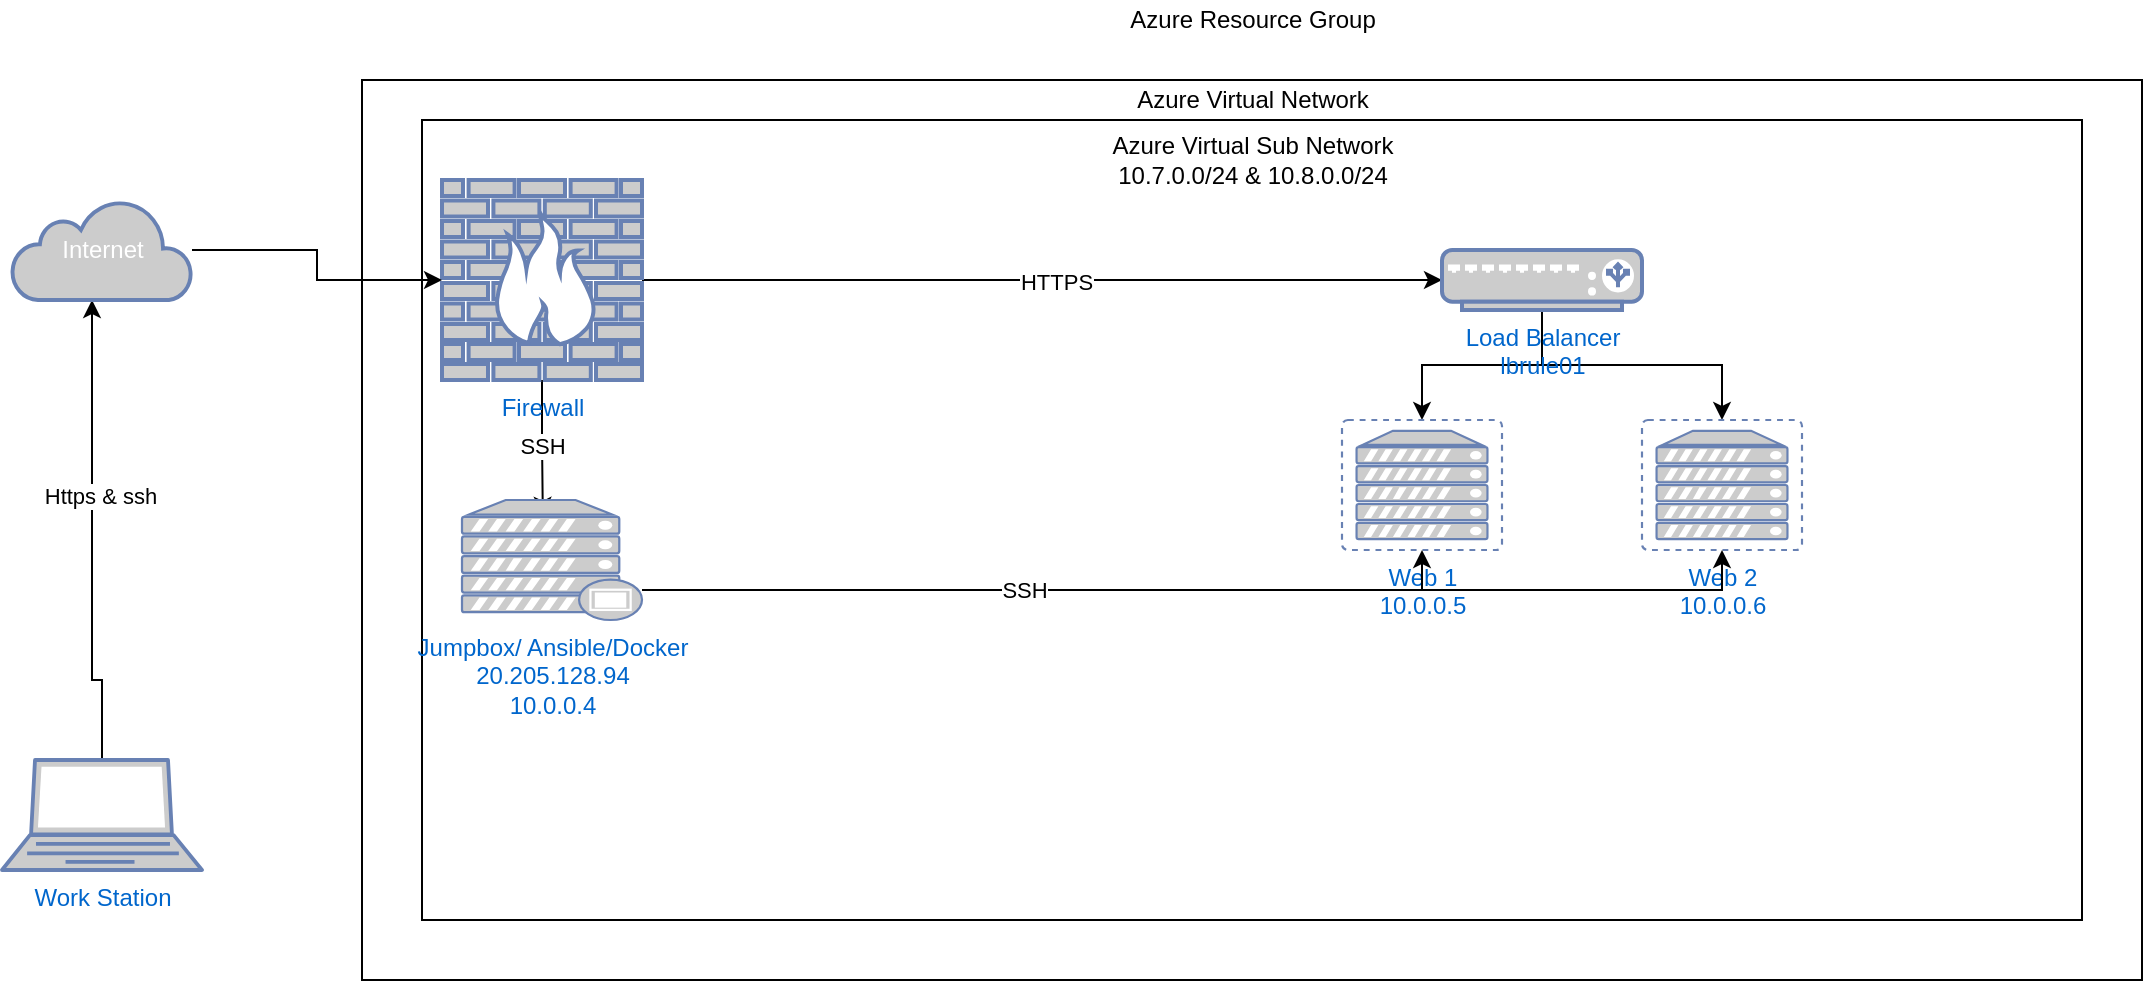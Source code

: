 <mxfile version="18.1.1" type="google"><diagram name="Page-1" id="822b0af5-4adb-64df-f703-e8dfc1f81529"><mxGraphModel grid="1" page="1" gridSize="10" guides="1" tooltips="1" connect="1" arrows="1" fold="1" pageScale="1" pageWidth="1100" pageHeight="850" background="none" math="0" shadow="0"><root><mxCell id="0"/><mxCell id="1" parent="0"/><mxCell id="u1eBZ2vjBz7Umj29J9eW-7" value="" style="edgeStyle=orthogonalEdgeStyle;rounded=0;orthogonalLoop=1;jettySize=auto;html=1;" edge="1" parent="1" source="u1eBZ2vjBz7Umj29J9eW-1" target="u1eBZ2vjBz7Umj29J9eW-3"><mxGeometry relative="1" as="geometry"><Array as="points"><mxPoint x="60" y="700"/><mxPoint x="55" y="700"/></Array></mxGeometry></mxCell><mxCell id="u1eBZ2vjBz7Umj29J9eW-8" value="Https &amp;amp; ssh" style="edgeLabel;html=1;align=center;verticalAlign=middle;resizable=0;points=[];" connectable="0" vertex="1" parent="u1eBZ2vjBz7Umj29J9eW-7"><mxGeometry x="0.166" y="-4" relative="1" as="geometry"><mxPoint as="offset"/></mxGeometry></mxCell><mxCell id="u1eBZ2vjBz7Umj29J9eW-1" value="Work Station&lt;br&gt;" style="fontColor=#0066CC;verticalAlign=top;verticalLabelPosition=bottom;labelPosition=center;align=center;html=1;outlineConnect=0;fillColor=#CCCCCC;strokeColor=#6881B3;gradientColor=none;gradientDirection=north;strokeWidth=2;shape=mxgraph.networks.laptop;" vertex="1" parent="1"><mxGeometry x="10" y="740" width="100" height="55" as="geometry"/></mxCell><mxCell id="u1eBZ2vjBz7Umj29J9eW-3" value="Internet&lt;br&gt;" style="html=1;outlineConnect=0;fillColor=#CCCCCC;strokeColor=#6881B3;gradientColor=none;gradientDirection=north;strokeWidth=2;shape=mxgraph.networks.cloud;fontColor=#ffffff;" vertex="1" parent="1"><mxGeometry x="15" y="460" width="90" height="50" as="geometry"/></mxCell><mxCell id="u1eBZ2vjBz7Umj29J9eW-4" value="" style="rounded=0;whiteSpace=wrap;html=1;" vertex="1" parent="1"><mxGeometry x="490" y="560" width="120" height="60" as="geometry"/></mxCell><mxCell id="u1eBZ2vjBz7Umj29J9eW-5" value="" style="rounded=0;whiteSpace=wrap;html=1;" vertex="1" parent="1"><mxGeometry x="190" y="400" width="890" height="450" as="geometry"/></mxCell><mxCell id="u1eBZ2vjBz7Umj29J9eW-9" value="" style="rounded=0;whiteSpace=wrap;html=1;" vertex="1" parent="1"><mxGeometry x="220" y="420" width="830" height="400" as="geometry"/></mxCell><mxCell id="u1eBZ2vjBz7Umj29J9eW-10" value="Azure Resource Group" style="text;html=1;align=center;verticalAlign=middle;resizable=0;points=[];autosize=1;strokeColor=none;fillColor=none;" vertex="1" parent="1"><mxGeometry x="565" y="360" width="140" height="20" as="geometry"/></mxCell><mxCell id="u1eBZ2vjBz7Umj29J9eW-12" value="Azure Virtual Network" style="text;html=1;align=center;verticalAlign=middle;resizable=0;points=[];autosize=1;strokeColor=none;fillColor=none;" vertex="1" parent="1"><mxGeometry x="570" y="400" width="130" height="20" as="geometry"/></mxCell><mxCell id="u1eBZ2vjBz7Umj29J9eW-13" value="Azure Virtual Sub Network&lt;br&gt;10.7.0.0/24 &amp;amp; 10.8.0.0/24" style="text;html=1;align=center;verticalAlign=middle;resizable=0;points=[];autosize=1;strokeColor=none;fillColor=none;" vertex="1" parent="1"><mxGeometry x="555" y="425" width="160" height="30" as="geometry"/></mxCell><mxCell id="u1eBZ2vjBz7Umj29J9eW-17" style="edgeStyle=orthogonalEdgeStyle;rounded=0;orthogonalLoop=1;jettySize=auto;html=1;" edge="1" parent="1" source="u1eBZ2vjBz7Umj29J9eW-15" target="u1eBZ2vjBz7Umj29J9eW-16"><mxGeometry relative="1" as="geometry"/></mxCell><mxCell id="u1eBZ2vjBz7Umj29J9eW-18" value="HTTPS" style="edgeLabel;html=1;align=center;verticalAlign=middle;resizable=0;points=[];" connectable="0" vertex="1" parent="u1eBZ2vjBz7Umj29J9eW-17"><mxGeometry x="0.034" y="-1" relative="1" as="geometry"><mxPoint as="offset"/></mxGeometry></mxCell><mxCell id="u1eBZ2vjBz7Umj29J9eW-27" value="SSH" style="edgeStyle=orthogonalEdgeStyle;rounded=0;orthogonalLoop=1;jettySize=auto;html=1;entryX=0.449;entryY=0.123;entryDx=0;entryDy=0;entryPerimeter=0;" edge="1" parent="1" source="u1eBZ2vjBz7Umj29J9eW-15" target="u1eBZ2vjBz7Umj29J9eW-26"><mxGeometry relative="1" as="geometry"><Array as="points"><mxPoint x="280" y="580"/><mxPoint x="280" y="580"/></Array></mxGeometry></mxCell><mxCell id="u1eBZ2vjBz7Umj29J9eW-15" value="Firewall" style="fontColor=#0066CC;verticalAlign=top;verticalLabelPosition=bottom;labelPosition=center;align=center;html=1;outlineConnect=0;fillColor=#CCCCCC;strokeColor=#6881B3;gradientColor=none;gradientDirection=north;strokeWidth=2;shape=mxgraph.networks.firewall;" vertex="1" parent="1"><mxGeometry x="230" y="450" width="100" height="100" as="geometry"/></mxCell><mxCell id="u1eBZ2vjBz7Umj29J9eW-24" style="edgeStyle=orthogonalEdgeStyle;rounded=0;orthogonalLoop=1;jettySize=auto;html=1;" edge="1" parent="1" source="u1eBZ2vjBz7Umj29J9eW-16" target="u1eBZ2vjBz7Umj29J9eW-22"><mxGeometry relative="1" as="geometry"/></mxCell><mxCell id="u1eBZ2vjBz7Umj29J9eW-25" style="edgeStyle=orthogonalEdgeStyle;rounded=0;orthogonalLoop=1;jettySize=auto;html=1;" edge="1" parent="1" source="u1eBZ2vjBz7Umj29J9eW-16" target="u1eBZ2vjBz7Umj29J9eW-21"><mxGeometry relative="1" as="geometry"/></mxCell><mxCell id="u1eBZ2vjBz7Umj29J9eW-16" value="Load Balancer&lt;br&gt;lbrule01" style="fontColor=#0066CC;verticalAlign=top;verticalLabelPosition=bottom;labelPosition=center;align=center;html=1;outlineConnect=0;fillColor=#CCCCCC;strokeColor=#6881B3;gradientColor=none;gradientDirection=north;strokeWidth=2;shape=mxgraph.networks.load_balancer;" vertex="1" parent="1"><mxGeometry x="730" y="485" width="100" height="30" as="geometry"/></mxCell><mxCell id="u1eBZ2vjBz7Umj29J9eW-21" value="Web 1&lt;br&gt;10.0.0.5" style="fontColor=#0066CC;verticalAlign=top;verticalLabelPosition=bottom;labelPosition=center;align=center;html=1;outlineConnect=0;fillColor=#CCCCCC;strokeColor=#6881B3;gradientColor=none;gradientDirection=north;strokeWidth=2;shape=mxgraph.networks.virtual_server;" vertex="1" parent="1"><mxGeometry x="680" y="570" width="80" height="65" as="geometry"/></mxCell><mxCell id="u1eBZ2vjBz7Umj29J9eW-22" value="Web 2&lt;br&gt;10.0.0.6" style="fontColor=#0066CC;verticalAlign=top;verticalLabelPosition=bottom;labelPosition=center;align=center;html=1;outlineConnect=0;fillColor=#CCCCCC;strokeColor=#6881B3;gradientColor=none;gradientDirection=north;strokeWidth=2;shape=mxgraph.networks.virtual_server;" vertex="1" parent="1"><mxGeometry x="830" y="570" width="80" height="65" as="geometry"/></mxCell><mxCell id="u1eBZ2vjBz7Umj29J9eW-28" style="edgeStyle=orthogonalEdgeStyle;rounded=0;orthogonalLoop=1;jettySize=auto;html=1;entryX=0.5;entryY=1;entryDx=0;entryDy=0;entryPerimeter=0;" edge="1" parent="1" source="u1eBZ2vjBz7Umj29J9eW-26" target="u1eBZ2vjBz7Umj29J9eW-21"><mxGeometry relative="1" as="geometry"><Array as="points"><mxPoint x="720" y="655"/></Array></mxGeometry></mxCell><mxCell id="u1eBZ2vjBz7Umj29J9eW-29" style="edgeStyle=orthogonalEdgeStyle;rounded=0;orthogonalLoop=1;jettySize=auto;html=1;entryX=0.5;entryY=1;entryDx=0;entryDy=0;entryPerimeter=0;" edge="1" parent="1" source="u1eBZ2vjBz7Umj29J9eW-26" target="u1eBZ2vjBz7Umj29J9eW-22"><mxGeometry relative="1" as="geometry"><Array as="points"><mxPoint x="870" y="655"/></Array></mxGeometry></mxCell><mxCell id="u1eBZ2vjBz7Umj29J9eW-32" value="SSH" style="edgeLabel;html=1;align=center;verticalAlign=middle;resizable=0;points=[];" connectable="0" vertex="1" parent="u1eBZ2vjBz7Umj29J9eW-29"><mxGeometry x="-0.318" relative="1" as="geometry"><mxPoint as="offset"/></mxGeometry></mxCell><mxCell id="u1eBZ2vjBz7Umj29J9eW-26" value="Jumpbox/ Ansible/Docker&lt;br&gt;20.205.128.94&lt;br&gt;10.0.0.4" style="fontColor=#0066CC;verticalAlign=top;verticalLabelPosition=bottom;labelPosition=center;align=center;html=1;outlineConnect=0;fillColor=#CCCCCC;strokeColor=#6881B3;gradientColor=none;gradientDirection=north;strokeWidth=2;shape=mxgraph.networks.proxy_server;" vertex="1" parent="1"><mxGeometry x="240" y="610" width="90" height="60" as="geometry"/></mxCell><mxCell id="u1eBZ2vjBz7Umj29J9eW-31" style="edgeStyle=orthogonalEdgeStyle;rounded=0;orthogonalLoop=1;jettySize=auto;html=1;" edge="1" parent="1" source="u1eBZ2vjBz7Umj29J9eW-3" target="u1eBZ2vjBz7Umj29J9eW-15"><mxGeometry relative="1" as="geometry"/></mxCell></root></mxGraphModel></diagram></mxfile>
